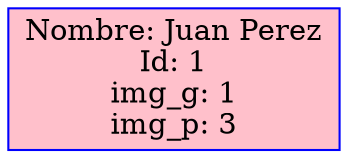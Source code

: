  digraph Queue {
     node [shape=box, style=filled, color=blue, fillcolor=pink];
    "Node1" [label="Nombre: Juan Perez\nId: 1\nimg_g: 1\nimg_p: 3"];
 }
